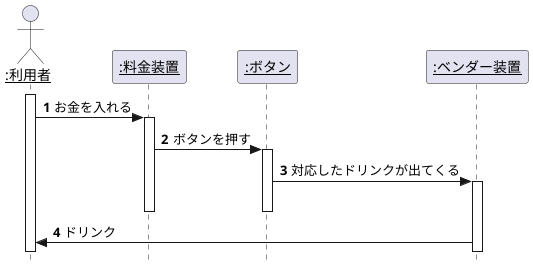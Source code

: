 @startuml 演習6-4-3_シーケンス図_自動販売機
    hide footbox
    autonumber /'メッセージに自動で番号を降る '/
    skinparam style strictuml /' 厳密なUMLに準拠する '/

    actor "<u>:利用者</u>" as user
    participant "<u>:料金装置</u>" as fee
    participant "<u>:ボタン</u>" as button 
    participant "<u>:ベンダー装置</u>" as bender

    activate user
        user -> fee: お金を入れる
        activate fee
            fee -> button: ボタンを押す
            activate button
                button -> bender: 対応したドリンクが出てくる
                activate bender
            deactivate button 
        deactivate fee
        bender -> user:ドリンク
@enduml